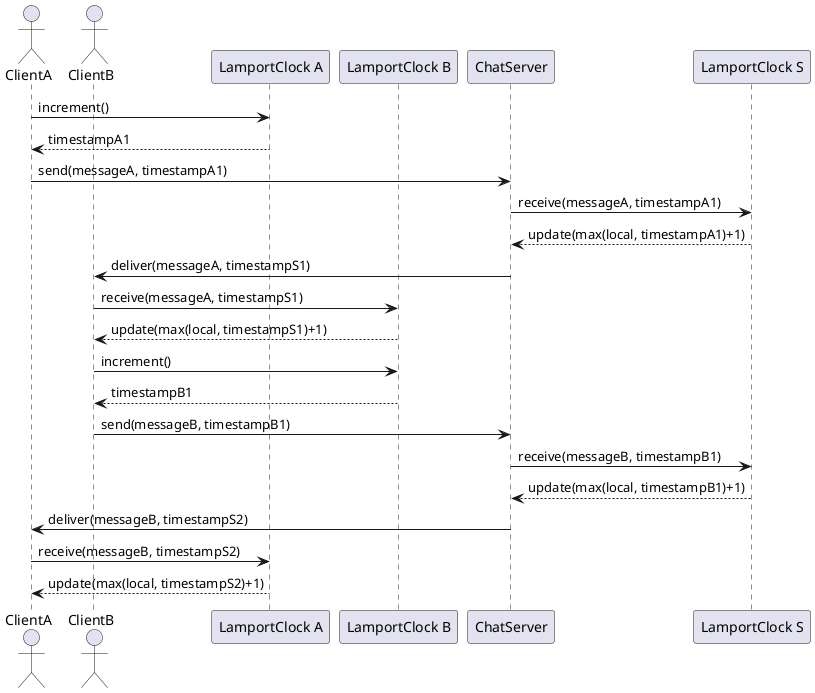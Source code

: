 @startuml
actor ClientA
actor ClientB
participant "LamportClock A" as LamportA
participant "LamportClock B" as LamportB
participant "ChatServer" as Server
participant "LamportClock S" as LamportS

' ClientA sends a message
ClientA -> LamportA : increment()
LamportA --> ClientA : timestampA1
ClientA -> Server : send(messageA, timestampA1)
Server -> LamportS : receive(messageA, timestampA1)
LamportS --> Server : update(max(local, timestampA1)+1)
Server -> ClientB : deliver(messageA, timestampS1)
ClientB -> LamportB : receive(messageA, timestampS1)
LamportB --> ClientB : update(max(local, timestampS1)+1)

' ClientB sends a message
ClientB -> LamportB : increment()
LamportB --> ClientB : timestampB1
ClientB -> Server : send(messageB, timestampB1)
Server -> LamportS : receive(messageB, timestampB1)
LamportS --> Server : update(max(local, timestampB1)+1)
Server -> ClientA : deliver(messageB, timestampS2)
ClientA -> LamportA : receive(messageB, timestampS2)
LamportA --> ClientA : update(max(local, timestampS2)+1)

@enduml